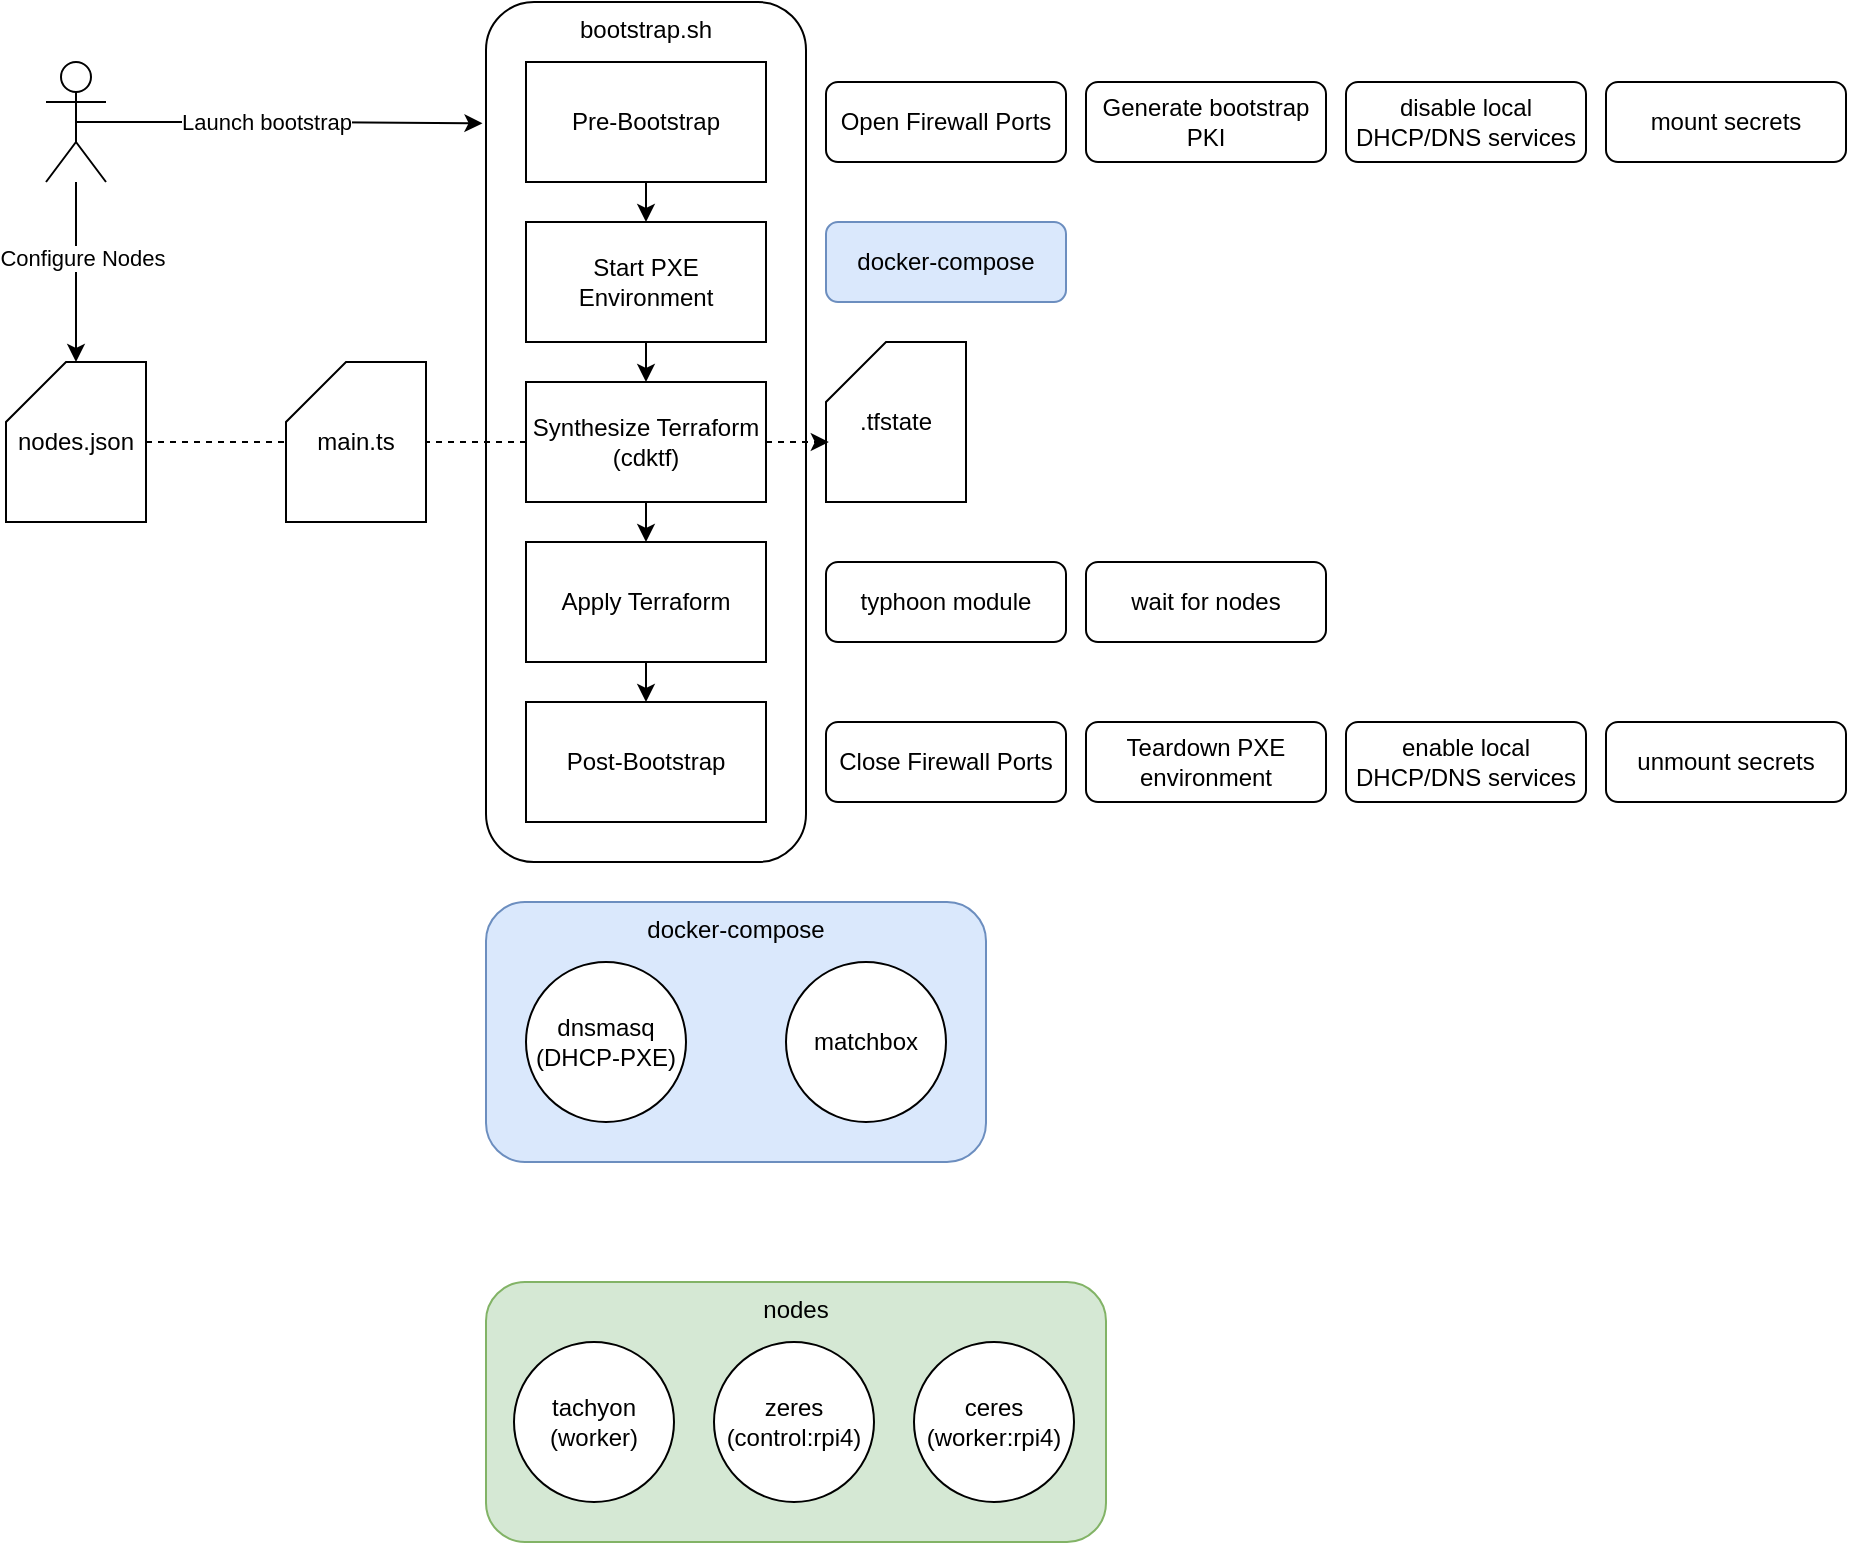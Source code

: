 <mxfile version="24.2.1" type="google">
  <diagram name="Overview" id="NGBvJDtBKH1LiE5RUZw4">
    <mxGraphModel grid="1" page="1" gridSize="10" guides="1" tooltips="1" connect="1" arrows="1" fold="1" pageScale="1" pageWidth="827" pageHeight="1169" math="0" shadow="0">
      <root>
        <mxCell id="0" />
        <mxCell id="1" parent="0" />
        <mxCell id="dOs5yIH9Qk9haskhHPvI-47" value="nodes" style="rounded=1;whiteSpace=wrap;html=1;horizontal=1;verticalAlign=top;fillColor=#d5e8d4;strokeColor=#82b366;" vertex="1" parent="1">
          <mxGeometry x="260" y="670" width="310" height="130" as="geometry" />
        </mxCell>
        <mxCell id="dOs5yIH9Qk9haskhHPvI-25" value="docker-compose" style="rounded=1;whiteSpace=wrap;html=1;horizontal=1;verticalAlign=top;fillColor=#dae8fc;strokeColor=#6c8ebf;" vertex="1" parent="1">
          <mxGeometry x="260" y="480" width="250" height="130" as="geometry" />
        </mxCell>
        <mxCell id="dOs5yIH9Qk9haskhHPvI-22" value="bootstrap.sh" style="rounded=1;whiteSpace=wrap;html=1;horizontal=1;verticalAlign=top;fillColor=none;" vertex="1" parent="1">
          <mxGeometry x="260" y="30" width="160" height="430" as="geometry" />
        </mxCell>
        <mxCell id="dOs5yIH9Qk9haskhHPvI-37" value="" style="edgeStyle=orthogonalEdgeStyle;rounded=0;orthogonalLoop=1;jettySize=auto;html=1;" edge="1" parent="1" source="dOs5yIH9Qk9haskhHPvI-3" target="dOs5yIH9Qk9haskhHPvI-11">
          <mxGeometry relative="1" as="geometry" />
        </mxCell>
        <mxCell id="dOs5yIH9Qk9haskhHPvI-38" value="Configure Nodes" style="edgeLabel;html=1;align=center;verticalAlign=middle;resizable=0;points=[];" vertex="1" connectable="0" parent="dOs5yIH9Qk9haskhHPvI-37">
          <mxGeometry x="-0.164" y="3" relative="1" as="geometry">
            <mxPoint as="offset" />
          </mxGeometry>
        </mxCell>
        <mxCell id="dOs5yIH9Qk9haskhHPvI-3" value="&lt;div&gt;&lt;br&gt;&lt;/div&gt;&lt;div&gt;&lt;br&gt;&lt;/div&gt;" style="shape=umlActor;verticalLabelPosition=bottom;verticalAlign=middle;html=1;outlineConnect=0;horizontal=0;" vertex="1" parent="1">
          <mxGeometry x="40" y="60" width="30" height="60" as="geometry" />
        </mxCell>
        <mxCell id="dOs5yIH9Qk9haskhHPvI-13" style="edgeStyle=orthogonalEdgeStyle;rounded=0;orthogonalLoop=1;jettySize=auto;html=1;exitX=0.5;exitY=1;exitDx=0;exitDy=0;entryX=0.5;entryY=0;entryDx=0;entryDy=0;" edge="1" parent="1" source="dOs5yIH9Qk9haskhHPvI-4" target="dOs5yIH9Qk9haskhHPvI-6">
          <mxGeometry relative="1" as="geometry" />
        </mxCell>
        <mxCell id="dOs5yIH9Qk9haskhHPvI-4" value="Pre-Bootstrap" style="rounded=0;whiteSpace=wrap;html=1;" vertex="1" parent="1">
          <mxGeometry x="280" y="60" width="120" height="60" as="geometry" />
        </mxCell>
        <mxCell id="dOs5yIH9Qk9haskhHPvI-5" value="Post-Bootstrap" style="rounded=0;whiteSpace=wrap;html=1;" vertex="1" parent="1">
          <mxGeometry x="280" y="380" width="120" height="60" as="geometry" />
        </mxCell>
        <mxCell id="dOs5yIH9Qk9haskhHPvI-14" style="edgeStyle=orthogonalEdgeStyle;rounded=0;orthogonalLoop=1;jettySize=auto;html=1;exitX=0.5;exitY=1;exitDx=0;exitDy=0;entryX=0.5;entryY=0;entryDx=0;entryDy=0;" edge="1" parent="1" source="dOs5yIH9Qk9haskhHPvI-6" target="dOs5yIH9Qk9haskhHPvI-7">
          <mxGeometry relative="1" as="geometry" />
        </mxCell>
        <mxCell id="dOs5yIH9Qk9haskhHPvI-6" value="Start PXE Environment" style="rounded=0;whiteSpace=wrap;html=1;" vertex="1" parent="1">
          <mxGeometry x="280" y="140" width="120" height="60" as="geometry" />
        </mxCell>
        <mxCell id="dOs5yIH9Qk9haskhHPvI-15" style="edgeStyle=orthogonalEdgeStyle;rounded=0;orthogonalLoop=1;jettySize=auto;html=1;exitX=0.5;exitY=1;exitDx=0;exitDy=0;entryX=0.5;entryY=0;entryDx=0;entryDy=0;" edge="1" parent="1" source="dOs5yIH9Qk9haskhHPvI-7" target="dOs5yIH9Qk9haskhHPvI-8">
          <mxGeometry relative="1" as="geometry" />
        </mxCell>
        <mxCell id="dOs5yIH9Qk9haskhHPvI-7" value="&lt;div&gt;Synthesize Terraform&lt;/div&gt;&lt;div&gt;(cdktf)&lt;br&gt;&lt;/div&gt;" style="rounded=0;whiteSpace=wrap;html=1;" vertex="1" parent="1">
          <mxGeometry x="280" y="220" width="120" height="60" as="geometry" />
        </mxCell>
        <mxCell id="dOs5yIH9Qk9haskhHPvI-16" style="edgeStyle=orthogonalEdgeStyle;rounded=0;orthogonalLoop=1;jettySize=auto;html=1;exitX=0.5;exitY=1;exitDx=0;exitDy=0;entryX=0.5;entryY=0;entryDx=0;entryDy=0;" edge="1" parent="1" source="dOs5yIH9Qk9haskhHPvI-8" target="dOs5yIH9Qk9haskhHPvI-5">
          <mxGeometry relative="1" as="geometry">
            <mxPoint x="340" y="380" as="targetPoint" />
          </mxGeometry>
        </mxCell>
        <mxCell id="dOs5yIH9Qk9haskhHPvI-8" value="Apply Terraform" style="rounded=0;whiteSpace=wrap;html=1;" vertex="1" parent="1">
          <mxGeometry x="280" y="300" width="120" height="60" as="geometry" />
        </mxCell>
        <mxCell id="dOs5yIH9Qk9haskhHPvI-10" value="main.ts" style="shape=card;whiteSpace=wrap;html=1;" vertex="1" parent="1">
          <mxGeometry x="160" y="210" width="70" height="80" as="geometry" />
        </mxCell>
        <mxCell id="dOs5yIH9Qk9haskhHPvI-11" value="nodes.json" style="shape=card;whiteSpace=wrap;html=1;" vertex="1" parent="1">
          <mxGeometry x="20" y="210" width="70" height="80" as="geometry" />
        </mxCell>
        <mxCell id="dOs5yIH9Qk9haskhHPvI-18" style="edgeStyle=orthogonalEdgeStyle;rounded=0;orthogonalLoop=1;jettySize=auto;html=1;exitX=0;exitY=0.5;exitDx=0;exitDy=0;entryX=1;entryY=0.5;entryDx=0;entryDy=0;entryPerimeter=0;dashed=1;endArrow=none;endFill=0;" edge="1" parent="1" source="dOs5yIH9Qk9haskhHPvI-7" target="dOs5yIH9Qk9haskhHPvI-10">
          <mxGeometry relative="1" as="geometry" />
        </mxCell>
        <mxCell id="dOs5yIH9Qk9haskhHPvI-19" value=".tfstate" style="shape=card;whiteSpace=wrap;html=1;" vertex="1" parent="1">
          <mxGeometry x="430" y="200" width="70" height="80" as="geometry" />
        </mxCell>
        <mxCell id="dOs5yIH9Qk9haskhHPvI-20" style="edgeStyle=orthogonalEdgeStyle;rounded=0;orthogonalLoop=1;jettySize=auto;html=1;exitX=1;exitY=0.5;exitDx=0;exitDy=0;entryX=0.02;entryY=0.617;entryDx=0;entryDy=0;entryPerimeter=0;dashed=1;" edge="1" parent="1" source="dOs5yIH9Qk9haskhHPvI-7" target="dOs5yIH9Qk9haskhHPvI-19">
          <mxGeometry relative="1" as="geometry" />
        </mxCell>
        <mxCell id="dOs5yIH9Qk9haskhHPvI-23" value="dnsmasq&lt;br&gt;(DHCP-PXE)" style="ellipse;whiteSpace=wrap;html=1;aspect=fixed;" vertex="1" parent="1">
          <mxGeometry x="280" y="510" width="80" height="80" as="geometry" />
        </mxCell>
        <mxCell id="dOs5yIH9Qk9haskhHPvI-24" value="matchbox" style="ellipse;whiteSpace=wrap;html=1;aspect=fixed;" vertex="1" parent="1">
          <mxGeometry x="410" y="510" width="80" height="80" as="geometry" />
        </mxCell>
        <mxCell id="dOs5yIH9Qk9haskhHPvI-26" value="Open Firewall Ports" style="rounded=1;whiteSpace=wrap;html=1;" vertex="1" parent="1">
          <mxGeometry x="430" y="70" width="120" height="40" as="geometry" />
        </mxCell>
        <mxCell id="dOs5yIH9Qk9haskhHPvI-27" value="Generate bootstrap PKI" style="rounded=1;whiteSpace=wrap;html=1;" vertex="1" parent="1">
          <mxGeometry x="560" y="70" width="120" height="40" as="geometry" />
        </mxCell>
        <mxCell id="dOs5yIH9Qk9haskhHPvI-28" value="disable local DHCP/DNS services" style="rounded=1;whiteSpace=wrap;html=1;" vertex="1" parent="1">
          <mxGeometry x="690" y="70" width="120" height="40" as="geometry" />
        </mxCell>
        <mxCell id="dOs5yIH9Qk9haskhHPvI-29" value="Close Firewall Ports" style="rounded=1;whiteSpace=wrap;html=1;" vertex="1" parent="1">
          <mxGeometry x="430" y="390" width="120" height="40" as="geometry" />
        </mxCell>
        <mxCell id="dOs5yIH9Qk9haskhHPvI-30" value="Teardown PXE environment" style="rounded=1;whiteSpace=wrap;html=1;" vertex="1" parent="1">
          <mxGeometry x="560" y="390" width="120" height="40" as="geometry" />
        </mxCell>
        <mxCell id="dOs5yIH9Qk9haskhHPvI-31" value="enable local DHCP/DNS services" style="rounded=1;whiteSpace=wrap;html=1;" vertex="1" parent="1">
          <mxGeometry x="690" y="390" width="120" height="40" as="geometry" />
        </mxCell>
        <mxCell id="dOs5yIH9Qk9haskhHPvI-32" value="docker-compose" style="rounded=1;whiteSpace=wrap;html=1;fillColor=#dae8fc;strokeColor=#6c8ebf;" vertex="1" parent="1">
          <mxGeometry x="430" y="140" width="120" height="40" as="geometry" />
        </mxCell>
        <mxCell id="dOs5yIH9Qk9haskhHPvI-34" value="typhoon module" style="rounded=1;whiteSpace=wrap;html=1;" vertex="1" parent="1">
          <mxGeometry x="430" y="310" width="120" height="40" as="geometry" />
        </mxCell>
        <mxCell id="dOs5yIH9Qk9haskhHPvI-36" style="edgeStyle=orthogonalEdgeStyle;rounded=0;orthogonalLoop=1;jettySize=auto;html=1;exitX=1;exitY=0.5;exitDx=0;exitDy=0;exitPerimeter=0;entryX=0;entryY=0.5;entryDx=0;entryDy=0;entryPerimeter=0;dashed=1;endArrow=none;endFill=0;" edge="1" parent="1" source="dOs5yIH9Qk9haskhHPvI-11" target="dOs5yIH9Qk9haskhHPvI-10">
          <mxGeometry relative="1" as="geometry" />
        </mxCell>
        <mxCell id="dOs5yIH9Qk9haskhHPvI-39" style="edgeStyle=orthogonalEdgeStyle;rounded=0;orthogonalLoop=1;jettySize=auto;html=1;exitX=0.5;exitY=0.5;exitDx=0;exitDy=0;exitPerimeter=0;entryX=-0.011;entryY=0.141;entryDx=0;entryDy=0;entryPerimeter=0;" edge="1" parent="1" source="dOs5yIH9Qk9haskhHPvI-3" target="dOs5yIH9Qk9haskhHPvI-22">
          <mxGeometry relative="1" as="geometry" />
        </mxCell>
        <mxCell id="dOs5yIH9Qk9haskhHPvI-40" value="Launch bootstrap" style="edgeLabel;html=1;align=center;verticalAlign=middle;resizable=0;points=[];" vertex="1" connectable="0" parent="dOs5yIH9Qk9haskhHPvI-39">
          <mxGeometry x="0.412" y="1" relative="1" as="geometry">
            <mxPoint x="-49" as="offset" />
          </mxGeometry>
        </mxCell>
        <mxCell id="dOs5yIH9Qk9haskhHPvI-41" value="mount secrets" style="rounded=1;whiteSpace=wrap;html=1;" vertex="1" parent="1">
          <mxGeometry x="820" y="70" width="120" height="40" as="geometry" />
        </mxCell>
        <mxCell id="dOs5yIH9Qk9haskhHPvI-42" value="unmount secrets" style="rounded=1;whiteSpace=wrap;html=1;" vertex="1" parent="1">
          <mxGeometry x="820" y="390" width="120" height="40" as="geometry" />
        </mxCell>
        <mxCell id="dOs5yIH9Qk9haskhHPvI-43" value="wait for nodes" style="rounded=1;whiteSpace=wrap;html=1;" vertex="1" parent="1">
          <mxGeometry x="560" y="310" width="120" height="40" as="geometry" />
        </mxCell>
        <mxCell id="dOs5yIH9Qk9haskhHPvI-44" value="tachyon&lt;br&gt;(worker)" style="ellipse;whiteSpace=wrap;html=1;aspect=fixed;" vertex="1" parent="1">
          <mxGeometry x="274" y="700" width="80" height="80" as="geometry" />
        </mxCell>
        <mxCell id="dOs5yIH9Qk9haskhHPvI-45" value="zeres&lt;br&gt;(control:rpi4)" style="ellipse;whiteSpace=wrap;html=1;aspect=fixed;" vertex="1" parent="1">
          <mxGeometry x="374" y="700" width="80" height="80" as="geometry" />
        </mxCell>
        <mxCell id="dOs5yIH9Qk9haskhHPvI-46" value="ceres&lt;br&gt;(worker:rpi4)" style="ellipse;whiteSpace=wrap;html=1;aspect=fixed;" vertex="1" parent="1">
          <mxGeometry x="474" y="700" width="80" height="80" as="geometry" />
        </mxCell>
      </root>
    </mxGraphModel>
  </diagram>
</mxfile>
